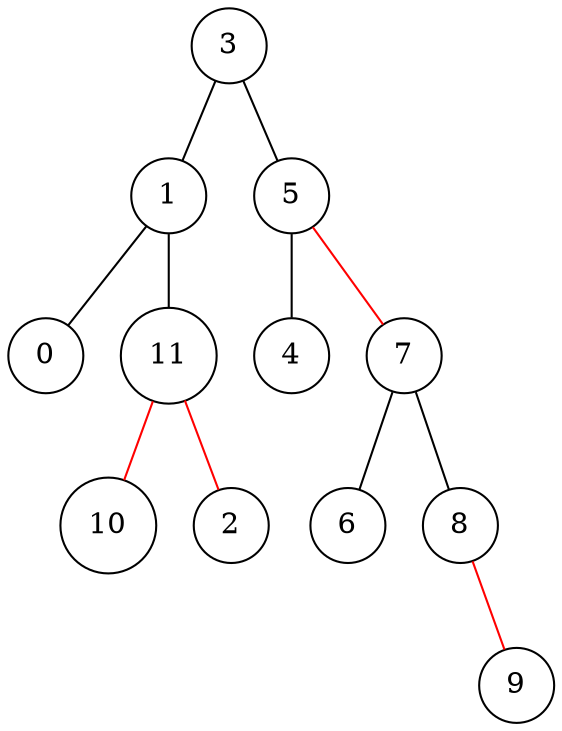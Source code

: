 graph {
3 [label="3" shape=circle ]
1 [label="1" shape=circle ]
0 [label="0" shape=circle ]
11 [label="11" shape=circle ]
10 [label="10" shape=circle ]
2 [label="2" shape=circle ]
5 [label="5" shape=circle ]
4 [label="4" shape=circle ]
7 [label="7" shape=circle ]
6 [label="6" shape=circle ]
8 [label="8" shape=circle ]
left8 [label="0" shape=circle style=invis]
9 [label="9" shape=circle ]
1 -- 0 [color ="black" ]
11 -- 10 [color ="red" ]
11 -- 2 [color ="red" ]
1 -- 11 [color ="black" ]
3 -- 1 [color ="black" ]
5 -- 4 [color ="black" ]
7 -- 6 [color ="black" ]
8 -- left8 [color ="black" style=invis]
8 -- 9 [color ="red" ]
7 -- 8 [color ="black" ]
5 -- 7 [color ="red" ]
3 -- 5 [color ="black" ]
rankdir=TB
}
